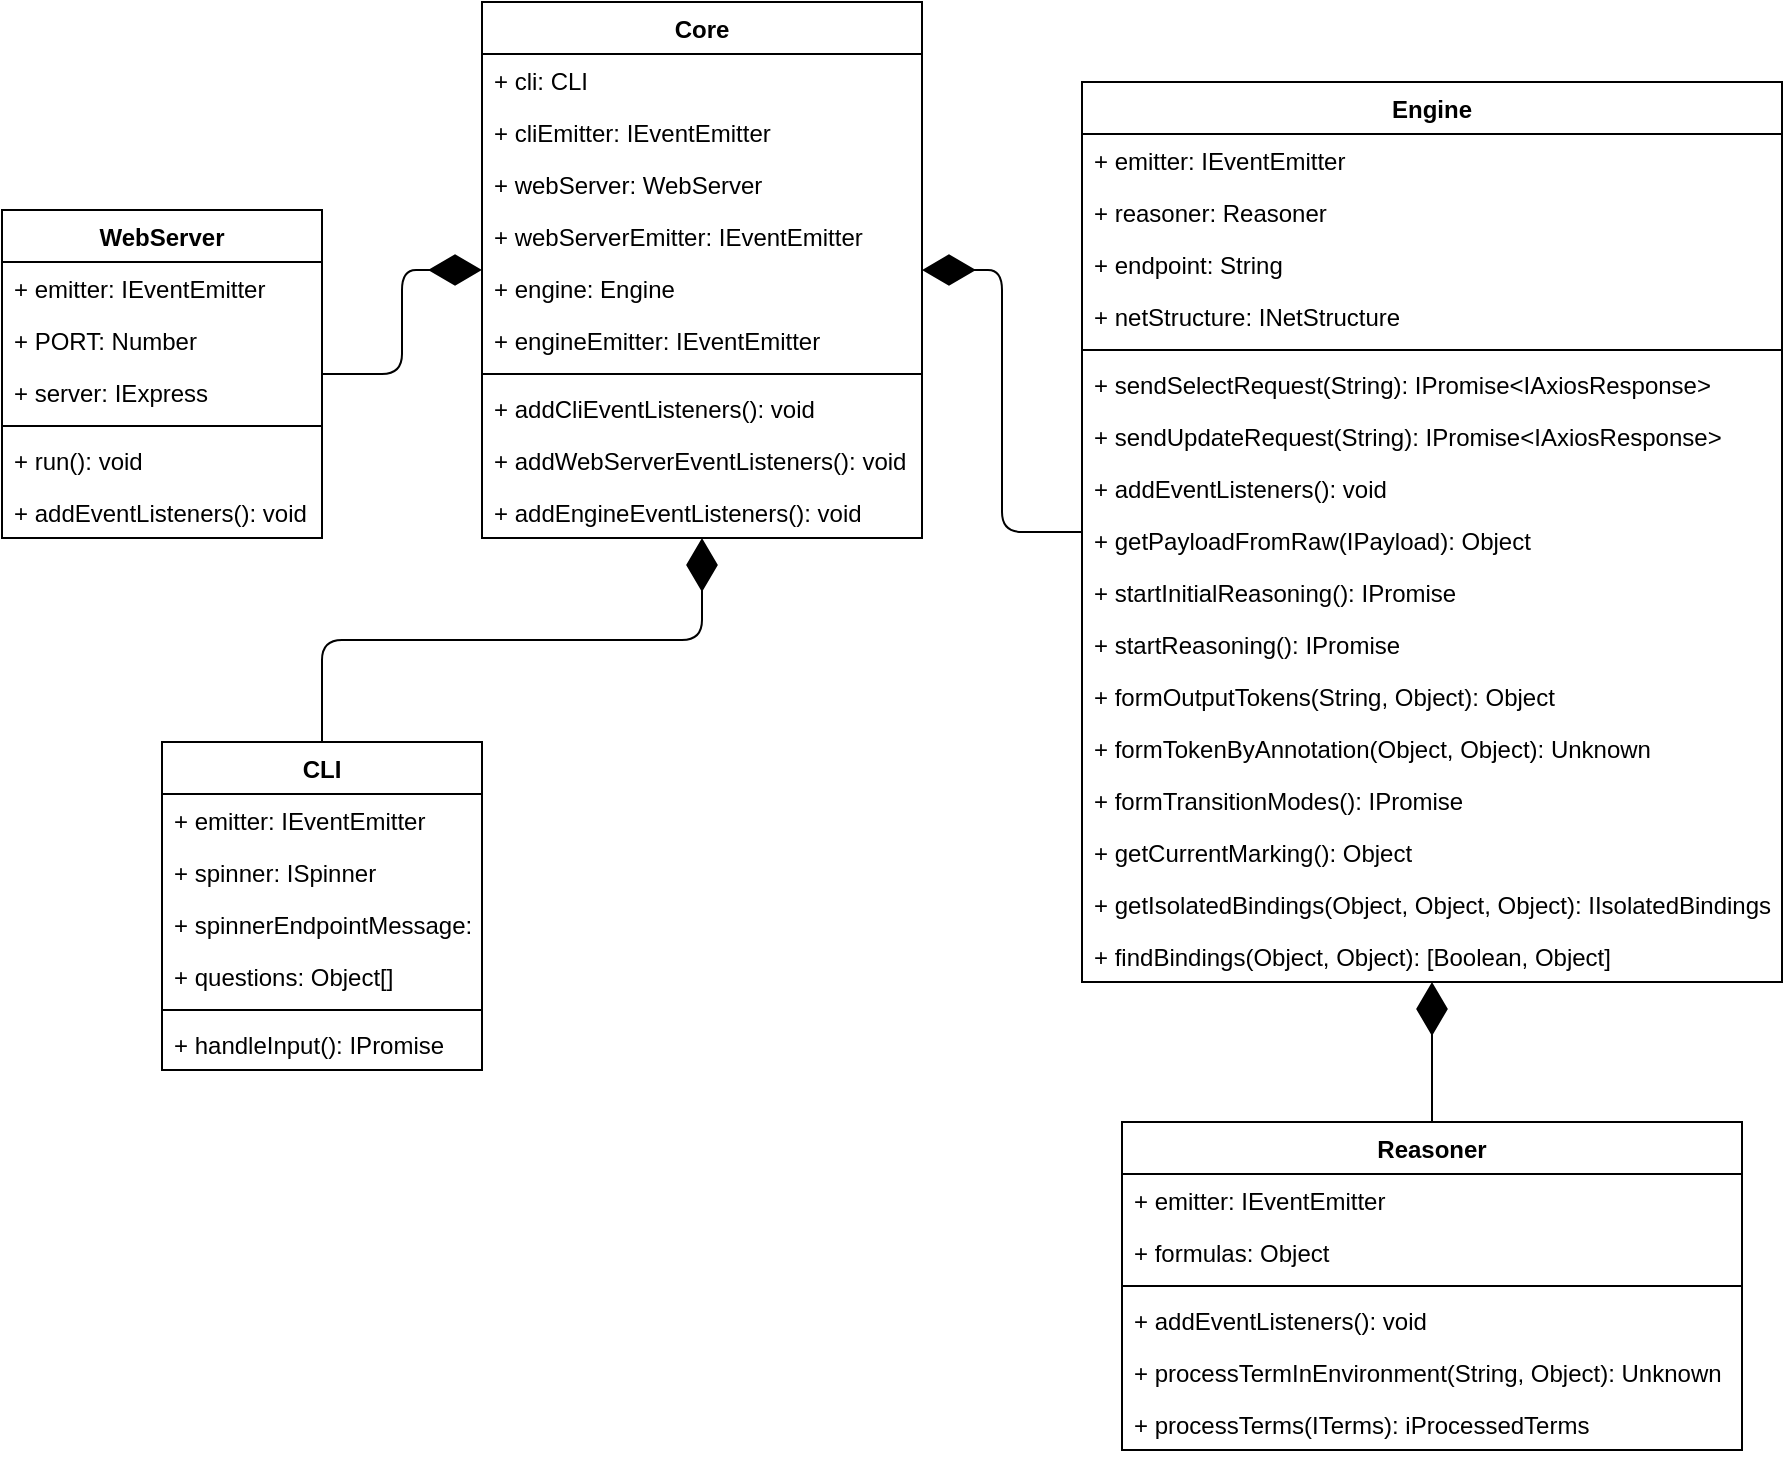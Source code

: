 <mxfile version="13.9.9" type="device" pages="6"><diagram id="qbwU78A8mpZGWI3Z-Mpa" name="Диаграмма классов"><mxGraphModel dx="1422" dy="822" grid="1" gridSize="10" guides="1" tooltips="1" connect="1" arrows="1" fold="1" page="0" pageScale="1" pageWidth="850" pageHeight="1100" math="0" shadow="0"><root><mxCell id="0"/><mxCell id="1" parent="0"/><mxCell id="xLk4Pu2SjzYew9p9XeBX-1" value="Core" style="swimlane;fontStyle=1;align=center;verticalAlign=top;childLayout=stackLayout;horizontal=1;startSize=26;horizontalStack=0;resizeParent=1;resizeParentMax=0;resizeLast=0;collapsible=1;marginBottom=0;" parent="1" vertex="1"><mxGeometry x="240" y="40" width="220" height="268" as="geometry"/></mxCell><mxCell id="xLk4Pu2SjzYew9p9XeBX-2" value="+ cli: CLI" style="text;strokeColor=none;fillColor=none;align=left;verticalAlign=top;spacingLeft=4;spacingRight=4;overflow=hidden;rotatable=0;points=[[0,0.5],[1,0.5]];portConstraint=eastwest;" parent="xLk4Pu2SjzYew9p9XeBX-1" vertex="1"><mxGeometry y="26" width="220" height="26" as="geometry"/></mxCell><mxCell id="xLk4Pu2SjzYew9p9XeBX-9" value="+ cliEmitter: IEventEmitter" style="text;strokeColor=none;fillColor=none;align=left;verticalAlign=top;spacingLeft=4;spacingRight=4;overflow=hidden;rotatable=0;points=[[0,0.5],[1,0.5]];portConstraint=eastwest;" parent="xLk4Pu2SjzYew9p9XeBX-1" vertex="1"><mxGeometry y="52" width="220" height="26" as="geometry"/></mxCell><mxCell id="xLk4Pu2SjzYew9p9XeBX-13" value="+ webServer: WebServer" style="text;strokeColor=none;fillColor=none;align=left;verticalAlign=top;spacingLeft=4;spacingRight=4;overflow=hidden;rotatable=0;points=[[0,0.5],[1,0.5]];portConstraint=eastwest;" parent="xLk4Pu2SjzYew9p9XeBX-1" vertex="1"><mxGeometry y="78" width="220" height="26" as="geometry"/></mxCell><mxCell id="xLk4Pu2SjzYew9p9XeBX-10" value="+ webServerEmitter: IEventEmitter" style="text;strokeColor=none;fillColor=none;align=left;verticalAlign=top;spacingLeft=4;spacingRight=4;overflow=hidden;rotatable=0;points=[[0,0.5],[1,0.5]];portConstraint=eastwest;" parent="xLk4Pu2SjzYew9p9XeBX-1" vertex="1"><mxGeometry y="104" width="220" height="26" as="geometry"/></mxCell><mxCell id="xLk4Pu2SjzYew9p9XeBX-12" value="+ engine: Engine" style="text;strokeColor=none;fillColor=none;align=left;verticalAlign=top;spacingLeft=4;spacingRight=4;overflow=hidden;rotatable=0;points=[[0,0.5],[1,0.5]];portConstraint=eastwest;" parent="xLk4Pu2SjzYew9p9XeBX-1" vertex="1"><mxGeometry y="130" width="220" height="26" as="geometry"/></mxCell><mxCell id="xLk4Pu2SjzYew9p9XeBX-11" value="+ engineEmitter: IEventEmitter" style="text;strokeColor=none;fillColor=none;align=left;verticalAlign=top;spacingLeft=4;spacingRight=4;overflow=hidden;rotatable=0;points=[[0,0.5],[1,0.5]];portConstraint=eastwest;" parent="xLk4Pu2SjzYew9p9XeBX-1" vertex="1"><mxGeometry y="156" width="220" height="26" as="geometry"/></mxCell><mxCell id="xLk4Pu2SjzYew9p9XeBX-3" value="" style="line;strokeWidth=1;fillColor=none;align=left;verticalAlign=middle;spacingTop=-1;spacingLeft=3;spacingRight=3;rotatable=0;labelPosition=right;points=[];portConstraint=eastwest;" parent="xLk4Pu2SjzYew9p9XeBX-1" vertex="1"><mxGeometry y="182" width="220" height="8" as="geometry"/></mxCell><mxCell id="xLk4Pu2SjzYew9p9XeBX-14" value="+ addCliEventListeners(): void " style="text;strokeColor=none;fillColor=none;align=left;verticalAlign=top;spacingLeft=4;spacingRight=4;overflow=hidden;rotatable=0;points=[[0,0.5],[1,0.5]];portConstraint=eastwest;" parent="xLk4Pu2SjzYew9p9XeBX-1" vertex="1"><mxGeometry y="190" width="220" height="26" as="geometry"/></mxCell><mxCell id="xLk4Pu2SjzYew9p9XeBX-15" value="+ addWebServerEventListeners(): void " style="text;strokeColor=none;fillColor=none;align=left;verticalAlign=top;spacingLeft=4;spacingRight=4;overflow=hidden;rotatable=0;points=[[0,0.5],[1,0.5]];portConstraint=eastwest;" parent="xLk4Pu2SjzYew9p9XeBX-1" vertex="1"><mxGeometry y="216" width="220" height="26" as="geometry"/></mxCell><mxCell id="xLk4Pu2SjzYew9p9XeBX-16" value="+ addEngineEventListeners(): void " style="text;strokeColor=none;fillColor=none;align=left;verticalAlign=top;spacingLeft=4;spacingRight=4;overflow=hidden;rotatable=0;points=[[0,0.5],[1,0.5]];portConstraint=eastwest;" parent="xLk4Pu2SjzYew9p9XeBX-1" vertex="1"><mxGeometry y="242" width="220" height="26" as="geometry"/></mxCell><mxCell id="xLk4Pu2SjzYew9p9XeBX-21" value="Engine" style="swimlane;fontStyle=1;align=center;verticalAlign=top;childLayout=stackLayout;horizontal=1;startSize=26;horizontalStack=0;resizeParent=1;resizeParentMax=0;resizeLast=0;collapsible=1;marginBottom=0;" parent="1" vertex="1"><mxGeometry x="540" y="80" width="350" height="450" as="geometry"/></mxCell><mxCell id="xLk4Pu2SjzYew9p9XeBX-56" value="+ emitter: IEventEmitter" style="text;strokeColor=none;fillColor=none;align=left;verticalAlign=top;spacingLeft=4;spacingRight=4;overflow=hidden;rotatable=0;points=[[0,0.5],[1,0.5]];portConstraint=eastwest;" parent="xLk4Pu2SjzYew9p9XeBX-21" vertex="1"><mxGeometry y="26" width="350" height="26" as="geometry"/></mxCell><mxCell id="xLk4Pu2SjzYew9p9XeBX-22" value="+ reasoner: Reasoner" style="text;strokeColor=none;fillColor=none;align=left;verticalAlign=top;spacingLeft=4;spacingRight=4;overflow=hidden;rotatable=0;points=[[0,0.5],[1,0.5]];portConstraint=eastwest;" parent="xLk4Pu2SjzYew9p9XeBX-21" vertex="1"><mxGeometry y="52" width="350" height="26" as="geometry"/></mxCell><mxCell id="xLk4Pu2SjzYew9p9XeBX-25" value="+ endpoint: String" style="text;strokeColor=none;fillColor=none;align=left;verticalAlign=top;spacingLeft=4;spacingRight=4;overflow=hidden;rotatable=0;points=[[0,0.5],[1,0.5]];portConstraint=eastwest;" parent="xLk4Pu2SjzYew9p9XeBX-21" vertex="1"><mxGeometry y="78" width="350" height="26" as="geometry"/></mxCell><mxCell id="xLk4Pu2SjzYew9p9XeBX-26" value="+ netStructure: INetStructure" style="text;strokeColor=none;fillColor=none;align=left;verticalAlign=top;spacingLeft=4;spacingRight=4;overflow=hidden;rotatable=0;points=[[0,0.5],[1,0.5]];portConstraint=eastwest;" parent="xLk4Pu2SjzYew9p9XeBX-21" vertex="1"><mxGeometry y="104" width="350" height="26" as="geometry"/></mxCell><mxCell id="xLk4Pu2SjzYew9p9XeBX-23" value="" style="line;strokeWidth=1;fillColor=none;align=left;verticalAlign=middle;spacingTop=-1;spacingLeft=3;spacingRight=3;rotatable=0;labelPosition=right;points=[];portConstraint=eastwest;" parent="xLk4Pu2SjzYew9p9XeBX-21" vertex="1"><mxGeometry y="130" width="350" height="8" as="geometry"/></mxCell><mxCell id="xLk4Pu2SjzYew9p9XeBX-24" value="+ sendSelectRequest(String): IPromise&lt;IAxiosResponse&gt;" style="text;strokeColor=none;fillColor=none;align=left;verticalAlign=top;spacingLeft=4;spacingRight=4;overflow=hidden;rotatable=0;points=[[0,0.5],[1,0.5]];portConstraint=eastwest;" parent="xLk4Pu2SjzYew9p9XeBX-21" vertex="1"><mxGeometry y="138" width="350" height="26" as="geometry"/></mxCell><mxCell id="xLk4Pu2SjzYew9p9XeBX-28" value="+ sendUpdateRequest(String): IPromise&lt;IAxiosResponse&gt;" style="text;strokeColor=none;fillColor=none;align=left;verticalAlign=top;spacingLeft=4;spacingRight=4;overflow=hidden;rotatable=0;points=[[0,0.5],[1,0.5]];portConstraint=eastwest;" parent="xLk4Pu2SjzYew9p9XeBX-21" vertex="1"><mxGeometry y="164" width="350" height="26" as="geometry"/></mxCell><mxCell id="xLk4Pu2SjzYew9p9XeBX-29" value="+ addEventListeners(): void" style="text;strokeColor=none;fillColor=none;align=left;verticalAlign=top;spacingLeft=4;spacingRight=4;overflow=hidden;rotatable=0;points=[[0,0.5],[1,0.5]];portConstraint=eastwest;" parent="xLk4Pu2SjzYew9p9XeBX-21" vertex="1"><mxGeometry y="190" width="350" height="26" as="geometry"/></mxCell><mxCell id="xLk4Pu2SjzYew9p9XeBX-30" value="+ getPayloadFromRaw(IPayload): Object" style="text;strokeColor=none;fillColor=none;align=left;verticalAlign=top;spacingLeft=4;spacingRight=4;overflow=hidden;rotatable=0;points=[[0,0.5],[1,0.5]];portConstraint=eastwest;" parent="xLk4Pu2SjzYew9p9XeBX-21" vertex="1"><mxGeometry y="216" width="350" height="26" as="geometry"/></mxCell><mxCell id="xLk4Pu2SjzYew9p9XeBX-31" value="+ startInitialReasoning(): IPromise" style="text;strokeColor=none;fillColor=none;align=left;verticalAlign=top;spacingLeft=4;spacingRight=4;overflow=hidden;rotatable=0;points=[[0,0.5],[1,0.5]];portConstraint=eastwest;" parent="xLk4Pu2SjzYew9p9XeBX-21" vertex="1"><mxGeometry y="242" width="350" height="26" as="geometry"/></mxCell><mxCell id="xLk4Pu2SjzYew9p9XeBX-32" value="+ startReasoning(): IPromise" style="text;strokeColor=none;fillColor=none;align=left;verticalAlign=top;spacingLeft=4;spacingRight=4;overflow=hidden;rotatable=0;points=[[0,0.5],[1,0.5]];portConstraint=eastwest;" parent="xLk4Pu2SjzYew9p9XeBX-21" vertex="1"><mxGeometry y="268" width="350" height="26" as="geometry"/></mxCell><mxCell id="xLk4Pu2SjzYew9p9XeBX-33" value="+ formOutputTokens(String, Object): Object" style="text;strokeColor=none;fillColor=none;align=left;verticalAlign=top;spacingLeft=4;spacingRight=4;overflow=hidden;rotatable=0;points=[[0,0.5],[1,0.5]];portConstraint=eastwest;" parent="xLk4Pu2SjzYew9p9XeBX-21" vertex="1"><mxGeometry y="294" width="350" height="26" as="geometry"/></mxCell><mxCell id="xLk4Pu2SjzYew9p9XeBX-34" value="+ formTokenByAnnotation(Object, Object): Unknown" style="text;strokeColor=none;fillColor=none;align=left;verticalAlign=top;spacingLeft=4;spacingRight=4;overflow=hidden;rotatable=0;points=[[0,0.5],[1,0.5]];portConstraint=eastwest;" parent="xLk4Pu2SjzYew9p9XeBX-21" vertex="1"><mxGeometry y="320" width="350" height="26" as="geometry"/></mxCell><mxCell id="xLk4Pu2SjzYew9p9XeBX-36" value="+ formTransitionModes(): IPromise" style="text;strokeColor=none;fillColor=none;align=left;verticalAlign=top;spacingLeft=4;spacingRight=4;overflow=hidden;rotatable=0;points=[[0,0.5],[1,0.5]];portConstraint=eastwest;" parent="xLk4Pu2SjzYew9p9XeBX-21" vertex="1"><mxGeometry y="346" width="350" height="26" as="geometry"/></mxCell><mxCell id="xLk4Pu2SjzYew9p9XeBX-37" value="+ getCurrentMarking(): Object" style="text;strokeColor=none;fillColor=none;align=left;verticalAlign=top;spacingLeft=4;spacingRight=4;overflow=hidden;rotatable=0;points=[[0,0.5],[1,0.5]];portConstraint=eastwest;" parent="xLk4Pu2SjzYew9p9XeBX-21" vertex="1"><mxGeometry y="372" width="350" height="26" as="geometry"/></mxCell><mxCell id="xLk4Pu2SjzYew9p9XeBX-38" value="+ getIsolatedBindings(Object, Object, Object): IIsolatedBindings" style="text;strokeColor=none;fillColor=none;align=left;verticalAlign=top;spacingLeft=4;spacingRight=4;overflow=hidden;rotatable=0;points=[[0,0.5],[1,0.5]];portConstraint=eastwest;" parent="xLk4Pu2SjzYew9p9XeBX-21" vertex="1"><mxGeometry y="398" width="350" height="26" as="geometry"/></mxCell><mxCell id="xLk4Pu2SjzYew9p9XeBX-39" value="+ findBindings(Object, Object): [Boolean, Object]" style="text;strokeColor=none;fillColor=none;align=left;verticalAlign=top;spacingLeft=4;spacingRight=4;overflow=hidden;rotatable=0;points=[[0,0.5],[1,0.5]];portConstraint=eastwest;" parent="xLk4Pu2SjzYew9p9XeBX-21" vertex="1"><mxGeometry y="424" width="350" height="26" as="geometry"/></mxCell><mxCell id="xLk4Pu2SjzYew9p9XeBX-41" value="Reasoner" style="swimlane;fontStyle=1;align=center;verticalAlign=top;childLayout=stackLayout;horizontal=1;startSize=26;horizontalStack=0;resizeParent=1;resizeParentMax=0;resizeLast=0;collapsible=1;marginBottom=0;" parent="1" vertex="1"><mxGeometry x="560" y="600" width="310" height="164" as="geometry"/></mxCell><mxCell id="xLk4Pu2SjzYew9p9XeBX-59" value="+ emitter: IEventEmitter" style="text;strokeColor=none;fillColor=none;align=left;verticalAlign=top;spacingLeft=4;spacingRight=4;overflow=hidden;rotatable=0;points=[[0,0.5],[1,0.5]];portConstraint=eastwest;" parent="xLk4Pu2SjzYew9p9XeBX-41" vertex="1"><mxGeometry y="26" width="310" height="26" as="geometry"/></mxCell><mxCell id="xLk4Pu2SjzYew9p9XeBX-42" value="+ formulas: Object" style="text;strokeColor=none;fillColor=none;align=left;verticalAlign=top;spacingLeft=4;spacingRight=4;overflow=hidden;rotatable=0;points=[[0,0.5],[1,0.5]];portConstraint=eastwest;" parent="xLk4Pu2SjzYew9p9XeBX-41" vertex="1"><mxGeometry y="52" width="310" height="26" as="geometry"/></mxCell><mxCell id="xLk4Pu2SjzYew9p9XeBX-43" value="" style="line;strokeWidth=1;fillColor=none;align=left;verticalAlign=middle;spacingTop=-1;spacingLeft=3;spacingRight=3;rotatable=0;labelPosition=right;points=[];portConstraint=eastwest;" parent="xLk4Pu2SjzYew9p9XeBX-41" vertex="1"><mxGeometry y="78" width="310" height="8" as="geometry"/></mxCell><mxCell id="xLk4Pu2SjzYew9p9XeBX-44" value="+ addEventListeners(): void" style="text;strokeColor=none;fillColor=none;align=left;verticalAlign=top;spacingLeft=4;spacingRight=4;overflow=hidden;rotatable=0;points=[[0,0.5],[1,0.5]];portConstraint=eastwest;" parent="xLk4Pu2SjzYew9p9XeBX-41" vertex="1"><mxGeometry y="86" width="310" height="26" as="geometry"/></mxCell><mxCell id="xLk4Pu2SjzYew9p9XeBX-46" value="+ processTermInEnvironment(String, Object): Unknown" style="text;strokeColor=none;fillColor=none;align=left;verticalAlign=top;spacingLeft=4;spacingRight=4;overflow=hidden;rotatable=0;points=[[0,0.5],[1,0.5]];portConstraint=eastwest;" parent="xLk4Pu2SjzYew9p9XeBX-41" vertex="1"><mxGeometry y="112" width="310" height="26" as="geometry"/></mxCell><mxCell id="xLk4Pu2SjzYew9p9XeBX-48" value="+ processTerms(ITerms): iProcessedTerms" style="text;strokeColor=none;fillColor=none;align=left;verticalAlign=top;spacingLeft=4;spacingRight=4;overflow=hidden;rotatable=0;points=[[0,0.5],[1,0.5]];portConstraint=eastwest;" parent="xLk4Pu2SjzYew9p9XeBX-41" vertex="1"><mxGeometry y="138" width="310" height="26" as="geometry"/></mxCell><mxCell id="xLk4Pu2SjzYew9p9XeBX-49" value="WebServer" style="swimlane;fontStyle=1;align=center;verticalAlign=top;childLayout=stackLayout;horizontal=1;startSize=26;horizontalStack=0;resizeParent=1;resizeParentMax=0;resizeLast=0;collapsible=1;marginBottom=0;" parent="1" vertex="1"><mxGeometry y="144" width="160" height="164" as="geometry"/></mxCell><mxCell id="xLk4Pu2SjzYew9p9XeBX-58" value="+ emitter: IEventEmitter" style="text;strokeColor=none;fillColor=none;align=left;verticalAlign=top;spacingLeft=4;spacingRight=4;overflow=hidden;rotatable=0;points=[[0,0.5],[1,0.5]];portConstraint=eastwest;" parent="xLk4Pu2SjzYew9p9XeBX-49" vertex="1"><mxGeometry y="26" width="160" height="26" as="geometry"/></mxCell><mxCell id="xLk4Pu2SjzYew9p9XeBX-50" value="+ PORT: Number" style="text;strokeColor=none;fillColor=none;align=left;verticalAlign=top;spacingLeft=4;spacingRight=4;overflow=hidden;rotatable=0;points=[[0,0.5],[1,0.5]];portConstraint=eastwest;" parent="xLk4Pu2SjzYew9p9XeBX-49" vertex="1"><mxGeometry y="52" width="160" height="26" as="geometry"/></mxCell><mxCell id="xLk4Pu2SjzYew9p9XeBX-55" value="+ server: IExpress" style="text;strokeColor=none;fillColor=none;align=left;verticalAlign=top;spacingLeft=4;spacingRight=4;overflow=hidden;rotatable=0;points=[[0,0.5],[1,0.5]];portConstraint=eastwest;" parent="xLk4Pu2SjzYew9p9XeBX-49" vertex="1"><mxGeometry y="78" width="160" height="26" as="geometry"/></mxCell><mxCell id="xLk4Pu2SjzYew9p9XeBX-51" value="" style="line;strokeWidth=1;fillColor=none;align=left;verticalAlign=middle;spacingTop=-1;spacingLeft=3;spacingRight=3;rotatable=0;labelPosition=right;points=[];portConstraint=eastwest;" parent="xLk4Pu2SjzYew9p9XeBX-49" vertex="1"><mxGeometry y="104" width="160" height="8" as="geometry"/></mxCell><mxCell id="xLk4Pu2SjzYew9p9XeBX-54" value="+ run(): void" style="text;strokeColor=none;fillColor=none;align=left;verticalAlign=top;spacingLeft=4;spacingRight=4;overflow=hidden;rotatable=0;points=[[0,0.5],[1,0.5]];portConstraint=eastwest;" parent="xLk4Pu2SjzYew9p9XeBX-49" vertex="1"><mxGeometry y="112" width="160" height="26" as="geometry"/></mxCell><mxCell id="xLk4Pu2SjzYew9p9XeBX-61" value="+ addEventListeners(): void" style="text;strokeColor=none;fillColor=none;align=left;verticalAlign=top;spacingLeft=4;spacingRight=4;overflow=hidden;rotatable=0;points=[[0,0.5],[1,0.5]];portConstraint=eastwest;" parent="xLk4Pu2SjzYew9p9XeBX-49" vertex="1"><mxGeometry y="138" width="160" height="26" as="geometry"/></mxCell><mxCell id="xLk4Pu2SjzYew9p9XeBX-62" value="CLI" style="swimlane;fontStyle=1;align=center;verticalAlign=top;childLayout=stackLayout;horizontal=1;startSize=26;horizontalStack=0;resizeParent=1;resizeParentMax=0;resizeLast=0;collapsible=1;marginBottom=0;" parent="1" vertex="1"><mxGeometry x="80" y="410" width="160" height="164" as="geometry"/></mxCell><mxCell id="xLk4Pu2SjzYew9p9XeBX-68" value="+ emitter: IEventEmitter" style="text;strokeColor=none;fillColor=none;align=left;verticalAlign=top;spacingLeft=4;spacingRight=4;overflow=hidden;rotatable=0;points=[[0,0.5],[1,0.5]];portConstraint=eastwest;" parent="xLk4Pu2SjzYew9p9XeBX-62" vertex="1"><mxGeometry y="26" width="160" height="26" as="geometry"/></mxCell><mxCell id="xLk4Pu2SjzYew9p9XeBX-63" value="+ spinner: ISpinner" style="text;strokeColor=none;fillColor=none;align=left;verticalAlign=top;spacingLeft=4;spacingRight=4;overflow=hidden;rotatable=0;points=[[0,0.5],[1,0.5]];portConstraint=eastwest;" parent="xLk4Pu2SjzYew9p9XeBX-62" vertex="1"><mxGeometry y="52" width="160" height="26" as="geometry"/></mxCell><mxCell id="xLk4Pu2SjzYew9p9XeBX-66" value="+ spinnerEndpointMessage: String" style="text;strokeColor=none;fillColor=none;align=left;verticalAlign=top;spacingLeft=4;spacingRight=4;overflow=hidden;rotatable=0;points=[[0,0.5],[1,0.5]];portConstraint=eastwest;" parent="xLk4Pu2SjzYew9p9XeBX-62" vertex="1"><mxGeometry y="78" width="160" height="26" as="geometry"/></mxCell><mxCell id="xLk4Pu2SjzYew9p9XeBX-67" value="+ questions: Object[]" style="text;strokeColor=none;fillColor=none;align=left;verticalAlign=top;spacingLeft=4;spacingRight=4;overflow=hidden;rotatable=0;points=[[0,0.5],[1,0.5]];portConstraint=eastwest;" parent="xLk4Pu2SjzYew9p9XeBX-62" vertex="1"><mxGeometry y="104" width="160" height="26" as="geometry"/></mxCell><mxCell id="xLk4Pu2SjzYew9p9XeBX-64" value="" style="line;strokeWidth=1;fillColor=none;align=left;verticalAlign=middle;spacingTop=-1;spacingLeft=3;spacingRight=3;rotatable=0;labelPosition=right;points=[];portConstraint=eastwest;" parent="xLk4Pu2SjzYew9p9XeBX-62" vertex="1"><mxGeometry y="130" width="160" height="8" as="geometry"/></mxCell><mxCell id="xLk4Pu2SjzYew9p9XeBX-65" value="+ handleInput(): IPromise" style="text;strokeColor=none;fillColor=none;align=left;verticalAlign=top;spacingLeft=4;spacingRight=4;overflow=hidden;rotatable=0;points=[[0,0.5],[1,0.5]];portConstraint=eastwest;" parent="xLk4Pu2SjzYew9p9XeBX-62" vertex="1"><mxGeometry y="138" width="160" height="26" as="geometry"/></mxCell><mxCell id="xLk4Pu2SjzYew9p9XeBX-69" value="" style="endArrow=diamondThin;endFill=1;endSize=24;html=1;edgeStyle=orthogonalEdgeStyle;" parent="1" source="xLk4Pu2SjzYew9p9XeBX-62" target="xLk4Pu2SjzYew9p9XeBX-1" edge="1"><mxGeometry width="160" relative="1" as="geometry"><mxPoint x="350" y="440" as="sourcePoint"/><mxPoint x="480" y="410" as="targetPoint"/></mxGeometry></mxCell><mxCell id="xLk4Pu2SjzYew9p9XeBX-71" value="" style="endArrow=diamondThin;endFill=1;endSize=24;html=1;edgeStyle=orthogonalEdgeStyle;" parent="1" source="xLk4Pu2SjzYew9p9XeBX-21" target="xLk4Pu2SjzYew9p9XeBX-1" edge="1"><mxGeometry width="160" relative="1" as="geometry"><mxPoint x="360" y="450" as="sourcePoint"/><mxPoint x="360" y="318" as="targetPoint"/></mxGeometry></mxCell><mxCell id="xLk4Pu2SjzYew9p9XeBX-72" value="" style="endArrow=diamondThin;endFill=1;endSize=24;html=1;edgeStyle=orthogonalEdgeStyle;" parent="1" source="xLk4Pu2SjzYew9p9XeBX-41" target="xLk4Pu2SjzYew9p9XeBX-21" edge="1"><mxGeometry width="160" relative="1" as="geometry"><mxPoint x="360" y="410" as="sourcePoint"/><mxPoint x="360" y="278" as="targetPoint"/></mxGeometry></mxCell><mxCell id="xLk4Pu2SjzYew9p9XeBX-73" value="" style="endArrow=diamondThin;endFill=1;endSize=24;html=1;edgeStyle=orthogonalEdgeStyle;" parent="1" source="xLk4Pu2SjzYew9p9XeBX-49" target="xLk4Pu2SjzYew9p9XeBX-1" edge="1"><mxGeometry width="160" relative="1" as="geometry"><mxPoint x="360" y="450" as="sourcePoint"/><mxPoint x="360" y="318" as="targetPoint"/></mxGeometry></mxCell></root></mxGraphModel></diagram><diagram id="FHn4vfnhaOVr-daoKR90" name="Диаграмма компонентов"><mxGraphModel dx="1422" dy="822" grid="1" gridSize="10" guides="1" tooltips="1" connect="1" arrows="1" fold="1" page="0" pageScale="1" pageWidth="850" pageHeight="1100" math="0" shadow="0"><root><mxCell id="2QTIbYWpJfLXO4NozZEH-0"/><mxCell id="2QTIbYWpJfLXO4NozZEH-1" parent="2QTIbYWpJfLXO4NozZEH-0"/><mxCell id="qF_JyDEax2JQQ57394mR-0" value="РСП Модель" style="shape=folder;fontStyle=0;spacingTop=10;tabWidth=40;tabHeight=14;tabPosition=left;html=1;verticalAlign=top;align=left;spacingLeft=24;" vertex="1" parent="2QTIbYWpJfLXO4NozZEH-1"><mxGeometry x="120" y="80" width="320" height="230" as="geometry"/></mxCell><mxCell id="qF_JyDEax2JQQ57394mR-3" style="edgeStyle=orthogonalEdgeStyle;rounded=0;orthogonalLoop=1;jettySize=auto;html=1;dashed=1;endArrow=open;endFill=0;" edge="1" parent="2QTIbYWpJfLXO4NozZEH-1" source="qF_JyDEax2JQQ57394mR-1" target="qF_JyDEax2JQQ57394mR-2"><mxGeometry relative="1" as="geometry"/></mxCell><mxCell id="qF_JyDEax2JQQ57394mR-9" style="edgeStyle=orthogonalEdgeStyle;rounded=0;orthogonalLoop=1;jettySize=auto;html=1;dashed=1;endArrow=open;endFill=0;" edge="1" parent="2QTIbYWpJfLXO4NozZEH-1" source="qF_JyDEax2JQQ57394mR-1" target="qF_JyDEax2JQQ57394mR-0"><mxGeometry relative="1" as="geometry"/></mxCell><mxCell id="qF_JyDEax2JQQ57394mR-10" style="edgeStyle=orthogonalEdgeStyle;rounded=0;orthogonalLoop=1;jettySize=auto;html=1;dashed=1;endArrow=open;endFill=0;" edge="1" parent="2QTIbYWpJfLXO4NozZEH-1" source="qF_JyDEax2JQQ57394mR-1" target="qF_JyDEax2JQQ57394mR-6"><mxGeometry relative="1" as="geometry"/></mxCell><mxCell id="qF_JyDEax2JQQ57394mR-11" style="edgeStyle=orthogonalEdgeStyle;rounded=0;orthogonalLoop=1;jettySize=auto;html=1;dashed=1;endArrow=open;endFill=0;" edge="1" parent="2QTIbYWpJfLXO4NozZEH-1" source="qF_JyDEax2JQQ57394mR-1" target="qF_JyDEax2JQQ57394mR-7"><mxGeometry relative="1" as="geometry"><Array as="points"><mxPoint x="660" y="390"/></Array></mxGeometry></mxCell><mxCell id="qF_JyDEax2JQQ57394mR-12" style="edgeStyle=orthogonalEdgeStyle;rounded=0;orthogonalLoop=1;jettySize=auto;html=1;dashed=1;endArrow=open;endFill=0;" edge="1" parent="2QTIbYWpJfLXO4NozZEH-1" source="qF_JyDEax2JQQ57394mR-1" target="qF_JyDEax2JQQ57394mR-8"><mxGeometry relative="1" as="geometry"><Array as="points"><mxPoint x="600" y="390"/></Array></mxGeometry></mxCell><mxCell id="qF_JyDEax2JQQ57394mR-1" value="&lt;&lt;Исполняемый файл&gt;&gt;&#10;Бандл OntoNet&#10;index.js" style="shape=module;align=left;spacingLeft=20;align=center;verticalAlign=top;" vertex="1" parent="2QTIbYWpJfLXO4NozZEH-1"><mxGeometry x="510" y="200" width="190" height="80" as="geometry"/></mxCell><mxCell id="qF_JyDEax2JQQ57394mR-4" value="&lt;&lt;Онтология экземпляров&gt;&gt;&#10;OntoNet.abox.&lt;name&gt;.&lt;version&gt;.owl" style="shape=module;align=left;spacingLeft=20;align=center;verticalAlign=top;" vertex="1" parent="2QTIbYWpJfLXO4NozZEH-1"><mxGeometry x="150" y="220" width="250" height="70" as="geometry"/></mxCell><mxCell id="qF_JyDEax2JQQ57394mR-5" value="&lt;&lt;Онтология классов&gt;&gt;&#10;OntoNet.core.&lt;version&gt;.owl" style="shape=module;align=left;spacingLeft=20;align=center;verticalAlign=top;" vertex="1" parent="2QTIbYWpJfLXO4NozZEH-1"><mxGeometry x="150" y="120" width="250" height="80" as="geometry"/></mxCell><mxCell id="qF_JyDEax2JQQ57394mR-6" value="&lt;&lt;Исполняемый файл&gt;&gt;&#10;SPARQL Сервер&#10;fuseki-server.jar" style="shape=module;align=left;spacingLeft=20;align=center;verticalAlign=top;" vertex="1" parent="2QTIbYWpJfLXO4NozZEH-1"><mxGeometry x="670" y="40" width="190" height="80" as="geometry"/></mxCell><mxCell id="qF_JyDEax2JQQ57394mR-7" value="&lt;&lt;Модуль&gt;&gt;&#10;Файл дескрипторов&#10;descriptors.js" style="shape=module;align=left;spacingLeft=20;align=center;verticalAlign=top;" vertex="1" parent="2QTIbYWpJfLXO4NozZEH-1"><mxGeometry x="750" y="350" width="190" height="80" as="geometry"/></mxCell><mxCell id="qF_JyDEax2JQQ57394mR-14" style="edgeStyle=orthogonalEdgeStyle;rounded=0;orthogonalLoop=1;jettySize=auto;html=1;dashed=1;endArrow=open;endFill=0;" edge="1" parent="2QTIbYWpJfLXO4NozZEH-1" source="qF_JyDEax2JQQ57394mR-8" target="qF_JyDEax2JQQ57394mR-4"><mxGeometry relative="1" as="geometry"/></mxCell><mxCell id="qF_JyDEax2JQQ57394mR-8" value="&lt;&lt;Модуль&gt;&gt;&#10;Файл окружения&#10;formulas.js" style="shape=module;align=left;spacingLeft=20;align=center;verticalAlign=top;" vertex="1" parent="2QTIbYWpJfLXO4NozZEH-1"><mxGeometry x="180" y="350" width="190" height="80" as="geometry"/></mxCell><mxCell id="qF_JyDEax2JQQ57394mR-2" value="&lt;&lt;Файл вендоров&gt;&gt;&#10;vendors.js" style="shape=module;align=left;spacingLeft=20;align=center;verticalAlign=top;" vertex="1" parent="2QTIbYWpJfLXO4NozZEH-1"><mxGeometry x="750" y="200" width="190" height="80" as="geometry"/></mxCell><mxCell id="qF_JyDEax2JQQ57394mR-13" style="edgeStyle=orthogonalEdgeStyle;rounded=0;orthogonalLoop=1;jettySize=auto;html=1;dashed=1;endArrow=open;endFill=0;" edge="1" parent="2QTIbYWpJfLXO4NozZEH-1" source="qF_JyDEax2JQQ57394mR-1" target="qF_JyDEax2JQQ57394mR-2"><mxGeometry relative="1" as="geometry"><mxPoint x="700" y="240" as="sourcePoint"/><mxPoint x="885" y="310" as="targetPoint"/></mxGeometry></mxCell></root></mxGraphModel></diagram><diagram id="AUV2t7Fyf0kyMSvTCxQ9" name="Диаграмма развертывания"><mxGraphModel dx="1422" dy="822" grid="1" gridSize="10" guides="1" tooltips="1" connect="1" arrows="1" fold="1" page="1" pageScale="1" pageWidth="850" pageHeight="1100" math="0" shadow="0"><root><mxCell id="GEkgZLL16FFF_cpcMmYz-0"/><mxCell id="GEkgZLL16FFF_cpcMmYz-1" parent="GEkgZLL16FFF_cpcMmYz-0"/><mxCell id="79tudCCrUcHubQEDFv1u-0" value="Node1" style="verticalAlign=top;align=left;spacingTop=8;spacingLeft=2;spacingRight=12;shape=cube;size=10;direction=south;fontStyle=4;html=1;" parent="GEkgZLL16FFF_cpcMmYz-1" vertex="1"><mxGeometry x="130" y="260" width="260" height="300" as="geometry"/></mxCell><mxCell id="79tudCCrUcHubQEDFv1u-1" value="&amp;lt;SPARQL Сервер&amp;gt;&lt;br&gt;:Apache Jena Fuseki&lt;br&gt;fuseki-server.jar" style="verticalAlign=top;align=left;spacingTop=8;spacingLeft=2;spacingRight=12;shape=cube;size=10;direction=south;fontStyle=4;html=1;" parent="GEkgZLL16FFF_cpcMmYz-1" vertex="1"><mxGeometry x="150" y="310" width="210" height="90" as="geometry"/></mxCell><mxCell id="79tudCCrUcHubQEDFv1u-3" value="Node2" style="verticalAlign=top;align=left;spacingTop=8;spacingLeft=2;spacingRight=12;shape=cube;size=10;direction=south;fontStyle=4;html=1;" parent="GEkgZLL16FFF_cpcMmYz-1" vertex="1"><mxGeometry x="450" y="260" width="260" height="300" as="geometry"/></mxCell><mxCell id="79tudCCrUcHubQEDFv1u-4" value="&amp;lt;SPARQL Сервер&amp;gt;&lt;br&gt;:Apache Jena Fuseki&lt;br&gt;fuseki-server.jar" style="verticalAlign=top;align=left;spacingTop=8;spacingLeft=2;spacingRight=12;shape=cube;size=10;direction=south;fontStyle=4;html=1;" parent="GEkgZLL16FFF_cpcMmYz-1" vertex="1"><mxGeometry x="470" y="310" width="210" height="90" as="geometry"/></mxCell><mxCell id="79tudCCrUcHubQEDFv1u-5" value="&amp;lt;Система моделирования&amp;gt;&lt;br&gt;:OntoNet&lt;br&gt;index.js" style="verticalAlign=top;align=left;spacingTop=8;spacingLeft=2;spacingRight=12;shape=cube;size=10;direction=south;fontStyle=4;html=1;" parent="GEkgZLL16FFF_cpcMmYz-1" vertex="1"><mxGeometry x="470" y="430" width="210" height="90" as="geometry"/></mxCell><mxCell id="79tudCCrUcHubQEDFv1u-2" value="&amp;lt;Система моделирования&amp;gt;&lt;br&gt;:OntoNet&lt;br&gt;index.js" style="verticalAlign=top;align=left;spacingTop=8;spacingLeft=2;spacingRight=12;shape=cube;size=10;direction=south;fontStyle=4;html=1;" parent="GEkgZLL16FFF_cpcMmYz-1" vertex="1"><mxGeometry x="150" y="430" width="210" height="90" as="geometry"/></mxCell><mxCell id="79tudCCrUcHubQEDFv1u-6" style="rounded=0;orthogonalLoop=1;jettySize=auto;html=1;endArrow=none;endFill=0;" parent="GEkgZLL16FFF_cpcMmYz-1" source="79tudCCrUcHubQEDFv1u-2" target="79tudCCrUcHubQEDFv1u-5" edge="1"><mxGeometry relative="1" as="geometry"/></mxCell><mxCell id="79tudCCrUcHubQEDFv1u-7" value="SourceOfTruth PC" style="verticalAlign=top;align=left;spacingTop=8;spacingLeft=2;spacingRight=12;shape=cube;size=10;direction=south;fontStyle=4;html=1;" parent="GEkgZLL16FFF_cpcMmYz-1" vertex="1"><mxGeometry x="265" y="50" width="320" height="160" as="geometry"/></mxCell><mxCell id="79tudCCrUcHubQEDFv1u-9" style="edgeStyle=none;rounded=0;orthogonalLoop=1;jettySize=auto;html=1;endArrow=none;endFill=0;" parent="GEkgZLL16FFF_cpcMmYz-1" source="79tudCCrUcHubQEDFv1u-7" target="79tudCCrUcHubQEDFv1u-0" edge="1"><mxGeometry relative="1" as="geometry"/></mxCell><mxCell id="79tudCCrUcHubQEDFv1u-10" style="edgeStyle=none;rounded=0;orthogonalLoop=1;jettySize=auto;html=1;endArrow=none;endFill=0;" parent="GEkgZLL16FFF_cpcMmYz-1" source="79tudCCrUcHubQEDFv1u-7" target="79tudCCrUcHubQEDFv1u-3" edge="1"><mxGeometry relative="1" as="geometry"/></mxCell><mxCell id="79tudCCrUcHubQEDFv1u-8" value="&amp;lt;SPARQL Сервер&amp;gt;&lt;br&gt;:Apache Jena Fuseki&lt;br&gt;fuseki-server.jar" style="verticalAlign=top;align=left;spacingTop=8;spacingLeft=2;spacingRight=12;shape=cube;size=10;direction=south;fontStyle=4;html=1;" parent="GEkgZLL16FFF_cpcMmYz-1" vertex="1"><mxGeometry x="315" y="90" width="210" height="90" as="geometry"/></mxCell></root></mxGraphModel></diagram><diagram name="Диаграмма развертывания2" id="HEUQocr41MPOcXrCP67l"><mxGraphModel dx="1422" dy="822" grid="1" gridSize="10" guides="1" tooltips="1" connect="1" arrows="1" fold="1" page="1" pageScale="1" pageWidth="850" pageHeight="1100" math="0" shadow="0"><root><mxCell id="abKDkoUdAse74tWyQFuh-0"/><mxCell id="abKDkoUdAse74tWyQFuh-1" parent="abKDkoUdAse74tWyQFuh-0"/><mxCell id="abKDkoUdAse74tWyQFuh-2" value="Node1" style="verticalAlign=top;align=left;spacingTop=8;spacingLeft=2;spacingRight=12;shape=cube;size=10;direction=south;fontStyle=4;html=1;" vertex="1" parent="abKDkoUdAse74tWyQFuh-1"><mxGeometry x="130" y="260" width="260" height="300" as="geometry"/></mxCell><mxCell id="abKDkoUdAse74tWyQFuh-3" value="&amp;lt;SPARQL Сервер&amp;gt;&lt;br&gt;:Apache Jena Fuseki&lt;br&gt;fuseki-server.jar" style="verticalAlign=top;align=left;spacingTop=8;spacingLeft=2;spacingRight=12;shape=cube;size=10;direction=south;fontStyle=4;html=1;" vertex="1" parent="abKDkoUdAse74tWyQFuh-1"><mxGeometry x="150" y="310" width="210" height="90" as="geometry"/></mxCell><mxCell id="abKDkoUdAse74tWyQFuh-4" value="Node2" style="verticalAlign=top;align=left;spacingTop=8;spacingLeft=2;spacingRight=12;shape=cube;size=10;direction=south;fontStyle=4;html=1;" vertex="1" parent="abKDkoUdAse74tWyQFuh-1"><mxGeometry x="520" y="160" width="260" height="300" as="geometry"/></mxCell><mxCell id="abKDkoUdAse74tWyQFuh-5" value="&amp;lt;SPARQL Сервер&amp;gt;&lt;br&gt;:Apache Jena Fuseki&lt;br&gt;fuseki-server.jar" style="verticalAlign=top;align=left;spacingTop=8;spacingLeft=2;spacingRight=12;shape=cube;size=10;direction=south;fontStyle=4;html=1;" vertex="1" parent="abKDkoUdAse74tWyQFuh-1"><mxGeometry x="540" y="210" width="210" height="90" as="geometry"/></mxCell><mxCell id="abKDkoUdAse74tWyQFuh-6" value="&amp;lt;Система моделирования&amp;gt;&lt;br&gt;:OntoNet&lt;br&gt;index.js" style="verticalAlign=top;align=left;spacingTop=8;spacingLeft=2;spacingRight=12;shape=cube;size=10;direction=south;fontStyle=4;html=1;" vertex="1" parent="abKDkoUdAse74tWyQFuh-1"><mxGeometry x="540" y="330" width="210" height="90" as="geometry"/></mxCell><mxCell id="abKDkoUdAse74tWyQFuh-7" value="&amp;lt;Система моделирования&amp;gt;&lt;br&gt;:OntoNet&lt;br&gt;index.js" style="verticalAlign=top;align=left;spacingTop=8;spacingLeft=2;spacingRight=12;shape=cube;size=10;direction=south;fontStyle=4;html=1;" vertex="1" parent="abKDkoUdAse74tWyQFuh-1"><mxGeometry x="150" y="430" width="210" height="90" as="geometry"/></mxCell><mxCell id="abKDkoUdAse74tWyQFuh-8" style="rounded=0;orthogonalLoop=1;jettySize=auto;html=1;endArrow=classic;endFill=1;" edge="1" parent="abKDkoUdAse74tWyQFuh-1" source="abKDkoUdAse74tWyQFuh-7" target="abKDkoUdAse74tWyQFuh-6"><mxGeometry relative="1" as="geometry"/></mxCell><mxCell id="35wMNk20c3_-Dd4bdSLx-0" value="&lt;font style=&quot;font-size: 14px&quot;&gt;Filter.owl&lt;/font&gt;" style="rounded=0;whiteSpace=wrap;html=1;fontFamily=Times New Roman;fontSize=13;" vertex="1" parent="abKDkoUdAse74tWyQFuh-1"><mxGeometry x="270" y="360" width="70" height="30" as="geometry"/></mxCell><mxCell id="35wMNk20c3_-Dd4bdSLx-1" value="Node3" style="verticalAlign=top;align=left;spacingTop=8;spacingLeft=2;spacingRight=12;shape=cube;size=10;direction=south;fontStyle=4;html=1;" vertex="1" parent="abKDkoUdAse74tWyQFuh-1"><mxGeometry x="520" y="490" width="260" height="300" as="geometry"/></mxCell><mxCell id="35wMNk20c3_-Dd4bdSLx-2" value="&amp;lt;SPARQL Сервер&amp;gt;&lt;br&gt;:Apache Jena Fuseki&lt;br&gt;fuseki-server.jar" style="verticalAlign=top;align=left;spacingTop=8;spacingLeft=2;spacingRight=12;shape=cube;size=10;direction=south;fontStyle=4;html=1;" vertex="1" parent="abKDkoUdAse74tWyQFuh-1"><mxGeometry x="540" y="540" width="210" height="90" as="geometry"/></mxCell><mxCell id="35wMNk20c3_-Dd4bdSLx-3" value="&amp;lt;Система моделирования&amp;gt;&lt;br&gt;:OntoNet&lt;br&gt;index.js" style="verticalAlign=top;align=left;spacingTop=8;spacingLeft=2;spacingRight=12;shape=cube;size=10;direction=south;fontStyle=4;html=1;" vertex="1" parent="abKDkoUdAse74tWyQFuh-1"><mxGeometry x="540" y="660" width="210" height="90" as="geometry"/></mxCell><mxCell id="35wMNk20c3_-Dd4bdSLx-4" style="rounded=0;jumpStyle=none;jumpSize=6;orthogonalLoop=1;jettySize=auto;html=1;exitX=0.633;exitY=0;exitDx=0;exitDy=0;exitPerimeter=0;endArrow=classic;endFill=1;strokeWidth=1;fontFamily=Times New Roman;fontSize=13;entryX=0;entryY=0;entryDx=50;entryDy=210;entryPerimeter=0;" edge="1" parent="abKDkoUdAse74tWyQFuh-1" source="abKDkoUdAse74tWyQFuh-7" target="35wMNk20c3_-Dd4bdSLx-3"><mxGeometry relative="1" as="geometry"/></mxCell><mxCell id="35wMNk20c3_-Dd4bdSLx-5" value="&lt;font style=&quot;font-size: 14px&quot;&gt;Proc1.owl&lt;/font&gt;" style="rounded=0;whiteSpace=wrap;html=1;fontFamily=Times New Roman;fontSize=13;" vertex="1" parent="abKDkoUdAse74tWyQFuh-1"><mxGeometry x="660" y="260" width="70" height="30" as="geometry"/></mxCell><mxCell id="35wMNk20c3_-Dd4bdSLx-6" value="&lt;font style=&quot;font-size: 14px&quot;&gt;Proc2.owl&lt;/font&gt;" style="rounded=0;whiteSpace=wrap;html=1;fontFamily=Times New Roman;fontSize=13;" vertex="1" parent="abKDkoUdAse74tWyQFuh-1"><mxGeometry x="660" y="590" width="70" height="30" as="geometry"/></mxCell></root></mxGraphModel></diagram><diagram id="LAZCYVo4lq3fzAPv9UdW" name="Диаграмма последовательности"><mxGraphModel dx="1422" dy="822" grid="1" gridSize="10" guides="1" tooltips="1" connect="1" arrows="1" fold="1" page="1" pageScale="1" pageWidth="850" pageHeight="1100" math="0" shadow="0"><root><mxCell id="mcpgmph2P_PjlD25r0iR-0"/><mxCell id="mcpgmph2P_PjlD25r0iR-1" parent="mcpgmph2P_PjlD25r0iR-0"/><mxCell id="PqJP07f8We9QnqVXcvgF-6" value=":Client" style="shape=umlLifeline;perimeter=lifelinePerimeter;whiteSpace=wrap;html=1;container=1;collapsible=0;recursiveResize=0;outlineConnect=0;align=center;" parent="mcpgmph2P_PjlD25r0iR-1" vertex="1"><mxGeometry x="120" y="80" width="100" height="560" as="geometry"/></mxCell><mxCell id="PqJP07f8We9QnqVXcvgF-15" value="" style="html=1;points=[];perimeter=orthogonalPerimeter;align=center;" parent="PqJP07f8We9QnqVXcvgF-6" vertex="1"><mxGeometry x="45" y="160" width="10" height="380" as="geometry"/></mxCell><mxCell id="PqJP07f8We9QnqVXcvgF-7" value=":OntoNet" style="shape=umlLifeline;perimeter=lifelinePerimeter;whiteSpace=wrap;html=1;container=1;collapsible=0;recursiveResize=0;outlineConnect=0;align=center;" parent="mcpgmph2P_PjlD25r0iR-1" vertex="1"><mxGeometry x="280" y="80" width="100" height="560" as="geometry"/></mxCell><mxCell id="PqJP07f8We9QnqVXcvgF-14" value="" style="html=1;points=[];perimeter=orthogonalPerimeter;align=center;" parent="PqJP07f8We9QnqVXcvgF-7" vertex="1"><mxGeometry x="45" y="60" width="10" height="90" as="geometry"/></mxCell><mxCell id="PqJP07f8We9QnqVXcvgF-24" value="" style="html=1;points=[];perimeter=orthogonalPerimeter;align=center;" parent="PqJP07f8We9QnqVXcvgF-7" vertex="1"><mxGeometry x="45" y="360" width="10" height="80" as="geometry"/></mxCell><mxCell id="PqJP07f8We9QnqVXcvgF-38" value="" style="html=1;points=[];perimeter=orthogonalPerimeter;align=center;" parent="PqJP07f8We9QnqVXcvgF-7" vertex="1"><mxGeometry x="45" y="190" width="10" height="140" as="geometry"/></mxCell><mxCell id="PqJP07f8We9QnqVXcvgF-47" value="" style="html=1;points=[];perimeter=orthogonalPerimeter;align=center;" parent="PqJP07f8We9QnqVXcvgF-7" vertex="1"><mxGeometry x="45" y="440" width="10" height="80" as="geometry"/></mxCell><mxCell id="PqJP07f8We9QnqVXcvgF-8" value=":SPARQL Server" style="shape=umlLifeline;perimeter=lifelinePerimeter;whiteSpace=wrap;html=1;container=1;collapsible=0;recursiveResize=0;outlineConnect=0;align=center;" parent="mcpgmph2P_PjlD25r0iR-1" vertex="1"><mxGeometry x="440" y="80" width="100" height="560" as="geometry"/></mxCell><mxCell id="PqJP07f8We9QnqVXcvgF-11" value="" style="html=1;points=[];perimeter=orthogonalPerimeter;align=center;" parent="PqJP07f8We9QnqVXcvgF-8" vertex="1"><mxGeometry x="45" y="80" width="10" height="60" as="geometry"/></mxCell><mxCell id="PqJP07f8We9QnqVXcvgF-27" value="" style="html=1;points=[];perimeter=orthogonalPerimeter;align=center;" parent="PqJP07f8We9QnqVXcvgF-8" vertex="1"><mxGeometry x="45" y="370" width="10" height="50" as="geometry"/></mxCell><mxCell id="PqJP07f8We9QnqVXcvgF-32" value="" style="html=1;points=[];perimeter=orthogonalPerimeter;align=center;" parent="PqJP07f8We9QnqVXcvgF-8" vertex="1"><mxGeometry x="45" y="450" width="10" height="50" as="geometry"/></mxCell><mxCell id="PqJP07f8We9QnqVXcvgF-41" value="" style="html=1;points=[];perimeter=orthogonalPerimeter;align=center;" parent="PqJP07f8We9QnqVXcvgF-8" vertex="1"><mxGeometry x="45" y="210" width="10" height="40" as="geometry"/></mxCell><mxCell id="PqJP07f8We9QnqVXcvgF-44" value="" style="html=1;points=[];perimeter=orthogonalPerimeter;align=center;" parent="PqJP07f8We9QnqVXcvgF-8" vertex="1"><mxGeometry x="45" y="280" width="10" height="30" as="geometry"/></mxCell><mxCell id="PqJP07f8We9QnqVXcvgF-12" value="initialisation" style="html=1;verticalAlign=bottom;endArrow=block;entryX=0;entryY=0;" parent="mcpgmph2P_PjlD25r0iR-1" source="PqJP07f8We9QnqVXcvgF-14" target="PqJP07f8We9QnqVXcvgF-11" edge="1"><mxGeometry relative="1" as="geometry"><mxPoint x="350" y="160" as="sourcePoint"/></mxGeometry></mxCell><mxCell id="PqJP07f8We9QnqVXcvgF-13" value="OK" style="html=1;verticalAlign=bottom;endArrow=open;dashed=1;endSize=8;exitX=0;exitY=0.95;" parent="mcpgmph2P_PjlD25r0iR-1" source="PqJP07f8We9QnqVXcvgF-11" target="PqJP07f8We9QnqVXcvgF-14" edge="1"><mxGeometry relative="1" as="geometry"><mxPoint x="350" y="217" as="targetPoint"/></mxGeometry></mxCell><mxCell id="PqJP07f8We9QnqVXcvgF-28" value="insert new marking" style="html=1;verticalAlign=bottom;endArrow=block;entryX=0;entryY=0;" parent="mcpgmph2P_PjlD25r0iR-1" source="PqJP07f8We9QnqVXcvgF-24" target="PqJP07f8We9QnqVXcvgF-27" edge="1"><mxGeometry relative="1" as="geometry"><mxPoint x="415" y="450" as="sourcePoint"/></mxGeometry></mxCell><mxCell id="PqJP07f8We9QnqVXcvgF-29" value="OK" style="html=1;verticalAlign=bottom;endArrow=open;dashed=1;endSize=8;exitX=0;exitY=0.95;" parent="mcpgmph2P_PjlD25r0iR-1" source="PqJP07f8We9QnqVXcvgF-27" target="PqJP07f8We9QnqVXcvgF-24" edge="1"><mxGeometry relative="1" as="geometry"><mxPoint x="415" y="526" as="targetPoint"/></mxGeometry></mxCell><mxCell id="PqJP07f8We9QnqVXcvgF-25" value="initiate firing" style="html=1;verticalAlign=bottom;endArrow=block;entryX=0;entryY=0;" parent="mcpgmph2P_PjlD25r0iR-1" source="PqJP07f8We9QnqVXcvgF-15" target="PqJP07f8We9QnqVXcvgF-24" edge="1"><mxGeometry relative="1" as="geometry"><mxPoint x="255" y="560" as="sourcePoint"/></mxGeometry></mxCell><mxCell id="PqJP07f8We9QnqVXcvgF-26" value="new marking" style="html=1;verticalAlign=bottom;endArrow=open;dashed=1;endSize=8;exitX=0;exitY=0.95;" parent="mcpgmph2P_PjlD25r0iR-1" source="PqJP07f8We9QnqVXcvgF-24" target="PqJP07f8We9QnqVXcvgF-15" edge="1"><mxGeometry relative="1" as="geometry"><mxPoint x="255" y="636" as="targetPoint"/></mxGeometry></mxCell><mxCell id="PqJP07f8We9QnqVXcvgF-33" value="reasoning" style="html=1;verticalAlign=bottom;endArrow=block;entryX=0;entryY=0;" parent="mcpgmph2P_PjlD25r0iR-1" source="PqJP07f8We9QnqVXcvgF-47" target="PqJP07f8We9QnqVXcvgF-32" edge="1"><mxGeometry relative="1" as="geometry"><mxPoint x="370" y="530" as="sourcePoint"/></mxGeometry></mxCell><mxCell id="PqJP07f8We9QnqVXcvgF-34" value="OK" style="html=1;verticalAlign=bottom;endArrow=open;dashed=1;endSize=8;exitX=0;exitY=0.95;" parent="mcpgmph2P_PjlD25r0iR-1" source="PqJP07f8We9QnqVXcvgF-32" target="PqJP07f8We9QnqVXcvgF-47" edge="1"><mxGeometry relative="1" as="geometry"><mxPoint x="370" y="578" as="targetPoint"/></mxGeometry></mxCell><mxCell id="PqJP07f8We9QnqVXcvgF-39" value="get static data" style="html=1;verticalAlign=bottom;endArrow=block;entryX=0;entryY=0;" parent="mcpgmph2P_PjlD25r0iR-1" source="PqJP07f8We9QnqVXcvgF-15" target="PqJP07f8We9QnqVXcvgF-38" edge="1"><mxGeometry relative="1" as="geometry"><mxPoint x="255" y="270" as="sourcePoint"/></mxGeometry></mxCell><mxCell id="PqJP07f8We9QnqVXcvgF-40" value="return current marking&lt;br&gt;and firing data" style="html=1;verticalAlign=bottom;endArrow=open;dashed=1;endSize=8;exitX=0;exitY=0.95;" parent="mcpgmph2P_PjlD25r0iR-1" source="PqJP07f8We9QnqVXcvgF-38" target="PqJP07f8We9QnqVXcvgF-15" edge="1"><mxGeometry relative="1" as="geometry"><mxPoint x="255" y="346" as="targetPoint"/></mxGeometry></mxCell><mxCell id="PqJP07f8We9QnqVXcvgF-42" value="get current marking" style="html=1;verticalAlign=bottom;endArrow=block;entryX=0;entryY=0;" parent="mcpgmph2P_PjlD25r0iR-1" source="PqJP07f8We9QnqVXcvgF-38" target="PqJP07f8We9QnqVXcvgF-41" edge="1"><mxGeometry relative="1" as="geometry"><mxPoint x="415" y="270" as="sourcePoint"/></mxGeometry></mxCell><mxCell id="PqJP07f8We9QnqVXcvgF-43" value="return current marking" style="html=1;verticalAlign=bottom;endArrow=open;dashed=1;endSize=8;exitX=0;exitY=0.95;" parent="mcpgmph2P_PjlD25r0iR-1" source="PqJP07f8We9QnqVXcvgF-41" target="PqJP07f8We9QnqVXcvgF-38" edge="1"><mxGeometry relative="1" as="geometry"><mxPoint x="415" y="346" as="targetPoint"/></mxGeometry></mxCell><mxCell id="PqJP07f8We9QnqVXcvgF-45" value="get firing data" style="html=1;verticalAlign=bottom;endArrow=block;entryX=0;entryY=0;" parent="mcpgmph2P_PjlD25r0iR-1" source="PqJP07f8We9QnqVXcvgF-38" target="PqJP07f8We9QnqVXcvgF-44" edge="1"><mxGeometry relative="1" as="geometry"><mxPoint x="415" y="350" as="sourcePoint"/></mxGeometry></mxCell><mxCell id="PqJP07f8We9QnqVXcvgF-46" value="return firing data" style="html=1;verticalAlign=bottom;endArrow=open;dashed=1;endSize=8;exitX=0;exitY=0.95;" parent="mcpgmph2P_PjlD25r0iR-1" source="PqJP07f8We9QnqVXcvgF-44" target="PqJP07f8We9QnqVXcvgF-38" edge="1"><mxGeometry relative="1" as="geometry"><mxPoint x="415" y="426" as="targetPoint"/></mxGeometry></mxCell><mxCell id="PqJP07f8We9QnqVXcvgF-49" value="return new firing data" style="html=1;verticalAlign=bottom;endArrow=open;dashed=1;endSize=8;exitX=0;exitY=0.95;" parent="mcpgmph2P_PjlD25r0iR-1" source="PqJP07f8We9QnqVXcvgF-47" target="PqJP07f8We9QnqVXcvgF-15" edge="1"><mxGeometry relative="1" as="geometry"><mxPoint x="240" y="716" as="targetPoint"/></mxGeometry></mxCell></root></mxGraphModel></diagram><diagram id="Uwrc-X-UIbOsLLAZ7lZb" name="Диаграмма деятельности"><mxGraphModel dx="1422" dy="822" grid="1" gridSize="10" guides="1" tooltips="1" connect="1" arrows="1" fold="1" page="1" pageScale="1" pageWidth="850" pageHeight="1100" math="0" shadow="0"><root><mxCell id="N8bnn9e0Uf3OhL74ojUy-0"/><mxCell id="N8bnn9e0Uf3OhL74ojUy-1" parent="N8bnn9e0Uf3OhL74ojUy-0"/></root></mxGraphModel></diagram></mxfile>